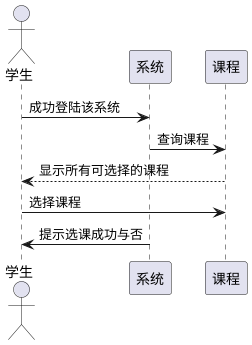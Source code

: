 @startuml
actor 学生
学生->系统:成功登陆该系统
系统->课程:查询课程
课程 -->学生:显示所有可选择的课程
学生->课程:选择课程
系统->学生:提示选课成功与否
@enduml